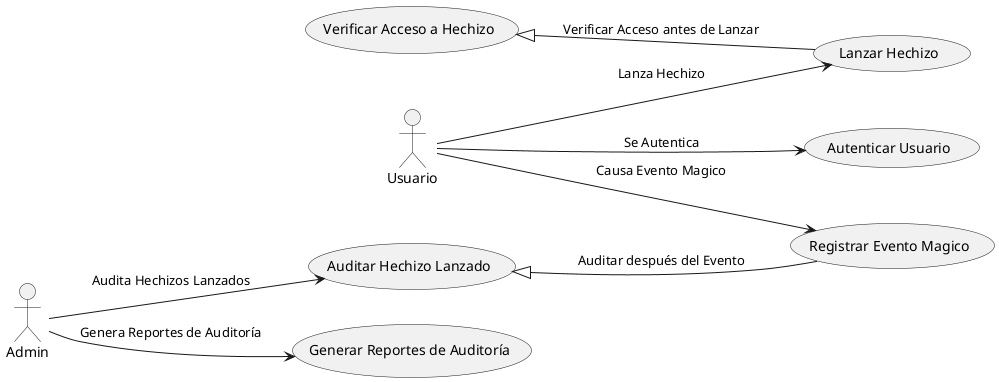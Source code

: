 @startuml
left to right direction

actor Usuario
actor Admin

usecase "Lanzar Hechizo" as UC1
usecase "Autenticar Usuario" as UC2
usecase "Registrar Evento Magico" as UC3
usecase "Auditar Hechizo Lanzado" as UC4
usecase "Verificar Acceso a Hechizo" as UC5
usecase "Generar Reportes de Auditoría" as UC6

Usuario --> UC1 : Lanza Hechizo
Usuario --> UC2 : Se Autentica
Usuario --> UC3 : Causa Evento Magico

Admin --> UC6 : Genera Reportes de Auditoría
Admin --> UC4 : Audita Hechizos Lanzados

UC5 <|-- UC1 : Verificar Acceso antes de Lanzar
UC4 <|-- UC3 : Auditar después del Evento

@enduml

